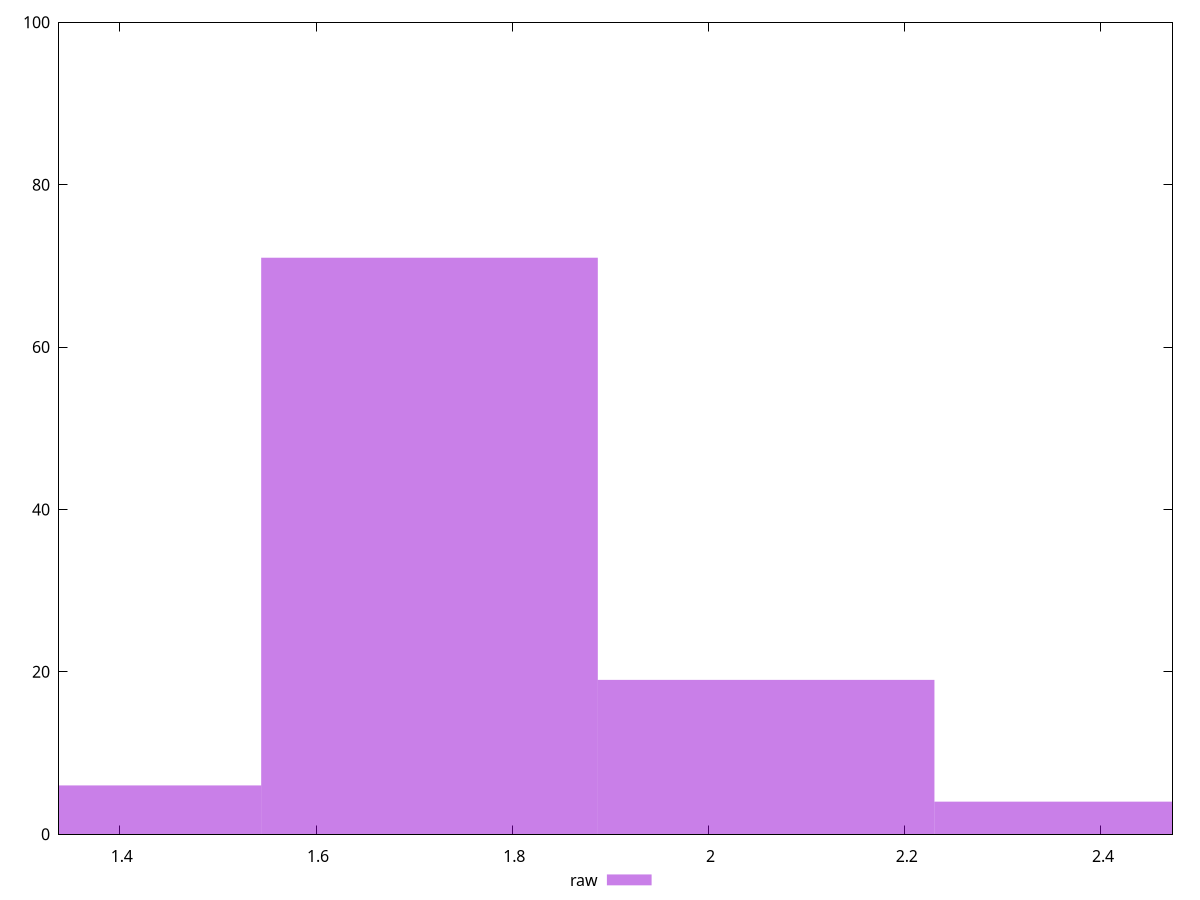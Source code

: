 reset

$raw <<EOF
1.7156523734033324 71
2.058782848083999 19
2.401913322764665 4
1.372521898722666 6
EOF

set key outside below
set boxwidth 0.3431304746806665
set xrange [1.338:2.473]
set yrange [0:100]
set style fill transparent solid 0.5 noborder
set terminal svg size 640, 490 enhanced background rgb 'white'
set output "report_00007_2020-12-11T15:55:29.892Z/server-response-time/samples/pages+cached+noexternal+nocss/raw/histogram.svg"

plot $raw title "raw" with boxes

reset
